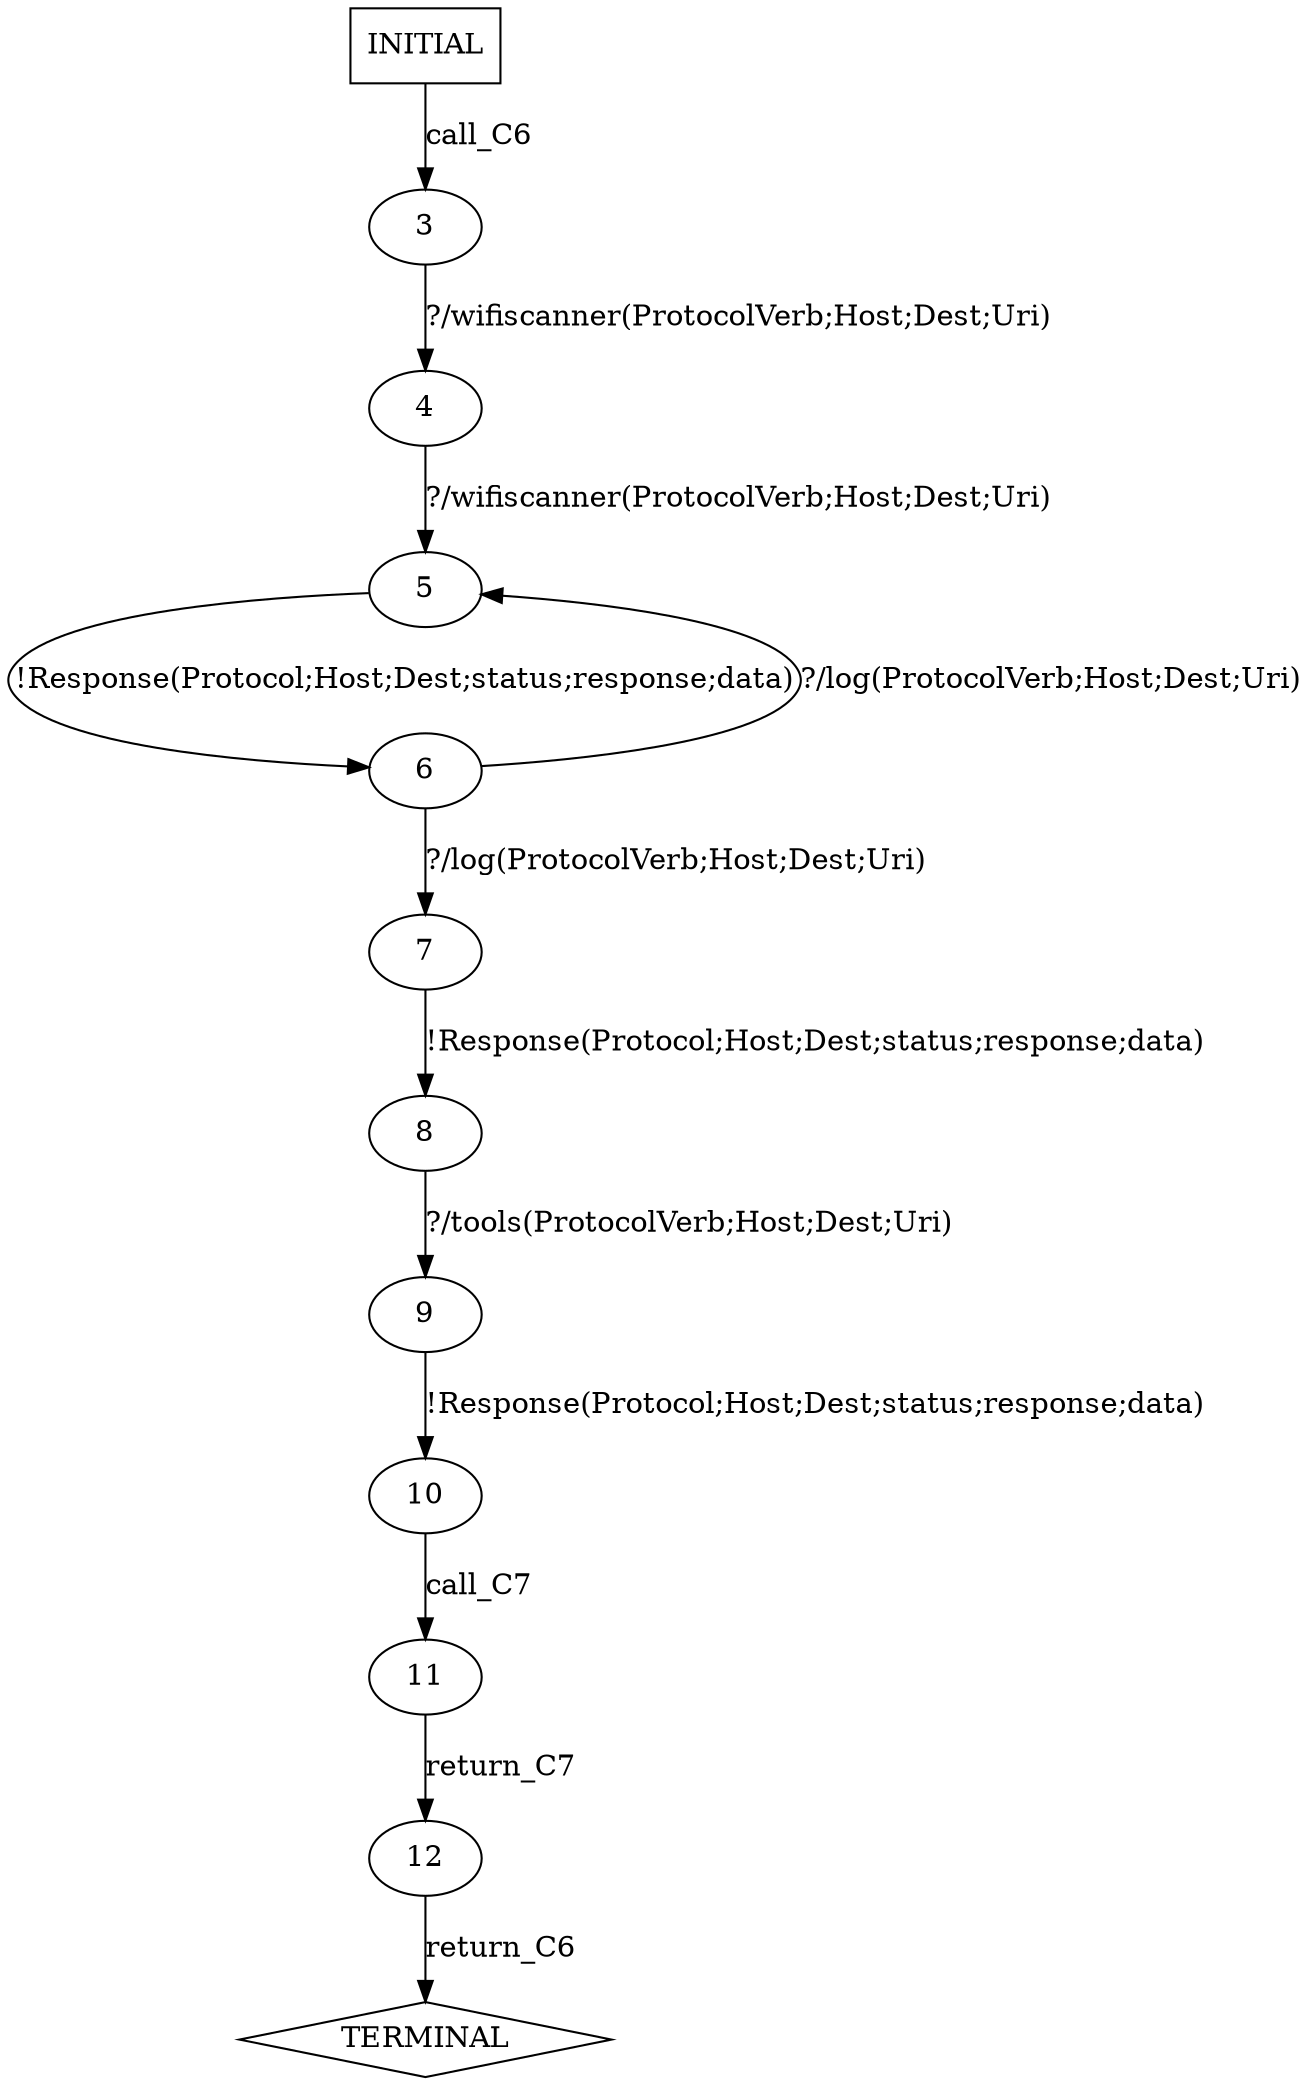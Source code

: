 digraph G {
  0 [label="INITIAL",shape=box];
  1 [label="TERMINAL",shape=diamond];
  3 [label="3"];
  4 [label="4"];
  5 [label="5"];
  6 [label="6"];
  7 [label="7"];
  8 [label="8"];
  9 [label="9"];
  10 [label="10"];
  11 [label="11"];
  12 [label="12"];
0->3  [label="call_C6"];
3->4 [label="?/wifiscanner(ProtocolVerb;Host;Dest;Uri)"];
4->5 [label="?/wifiscanner(ProtocolVerb;Host;Dest;Uri)"];
5->6 [label="!Response(Protocol;Host;Dest;status;response;data)"];
6->7 [label="?/log(ProtocolVerb;Host;Dest;Uri)"];
6->5 [label="?/log(ProtocolVerb;Host;Dest;Uri)"];
7->8 [label="!Response(Protocol;Host;Dest;status;response;data)"];
8->9 [label="?/tools(ProtocolVerb;Host;Dest;Uri)"];
9->10 [label="!Response(Protocol;Host;Dest;status;response;data)"];
10->11  [label="call_C7"];
11->12  [label="return_C7"];
12->1  [label="return_C6"];
}
